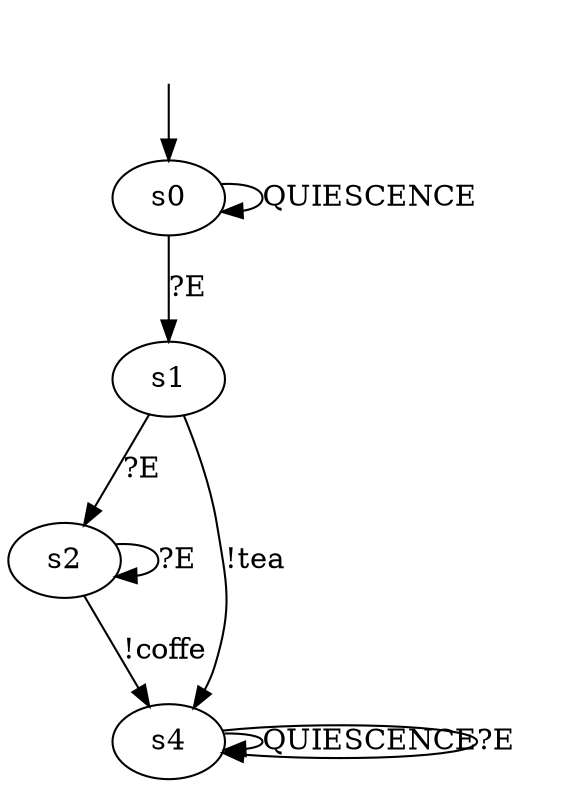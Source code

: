 digraph "../../DotModels/Iolts/ioco/11_ioco_P" {
s0 [label=s0];
s1 [label=s1];
s2 [label=s2];
s4 [label=s4];
s0 -> s0  [label=QUIESCENCE];
s0 -> s1  [label="?E"];
s1 -> s2  [label="?E"];
s1 -> s4  [label="!tea"];
s2 -> s4  [label="!coffe"];
s2 -> s2  [label="?E"];
s4 -> s4  [label=QUIESCENCE];
s4 -> s4  [label="?E"];
__start0 [label="", shape=none];
__start0 -> s0  [label=""];
}
